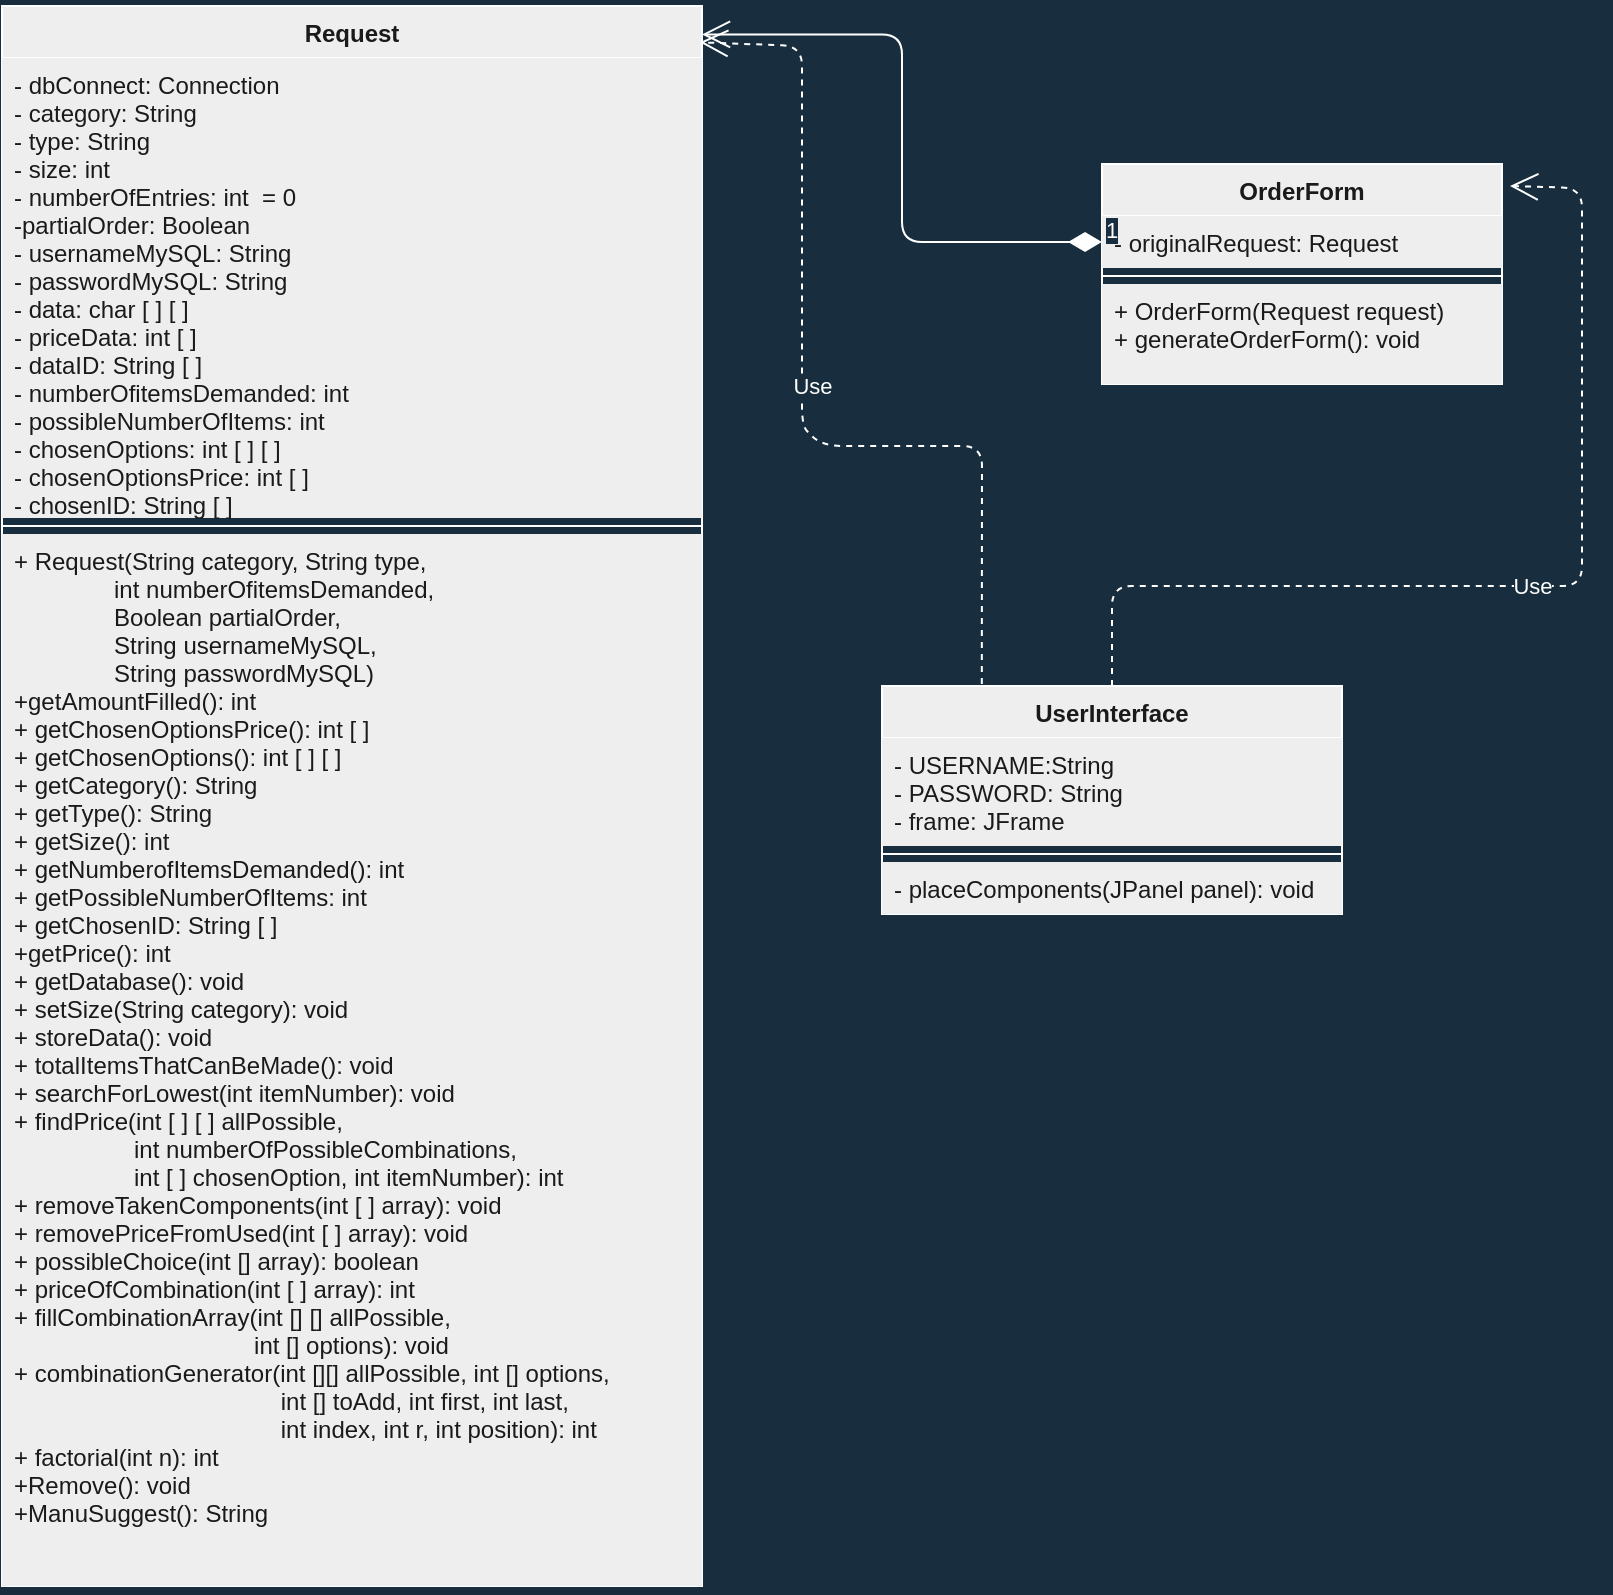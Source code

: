 <mxfile>
    <diagram id="2HQJwIc4DXmZJdzYK_6-" name="Page-1">
        <mxGraphModel dx="1538" dy="790" grid="1" gridSize="10" guides="1" tooltips="1" connect="1" arrows="1" fold="1" page="1" pageScale="1" pageWidth="850" pageHeight="1100" background="#182E3E" math="0" shadow="0">
            <root>
                <mxCell id="0"/>
                <mxCell id="1" parent="0"/>
                <mxCell id="2" value="Request" style="swimlane;fontStyle=1;align=center;verticalAlign=top;childLayout=stackLayout;horizontal=1;startSize=26;horizontalStack=0;resizeParent=1;resizeParentMax=0;resizeLast=0;collapsible=1;marginBottom=0;fillColor=#EEEEEE;strokeColor=#FFFFFF;fontColor=#1A1A1A;" parent="1" vertex="1">
                    <mxGeometry x="30" y="30" width="350" height="790" as="geometry"/>
                </mxCell>
                <mxCell id="3" value="- dbConnect: Connection&#10;- category: String&#10;- type: String&#10;- size: int&#10;- numberOfEntries: int  = 0&#10;-partialOrder: Boolean&#10;- usernameMySQL: String&#10;- passwordMySQL: String&#10;- data: char [ ] [ ]&#10;- priceData: int [ ]&#10;- dataID: String [ ] &#10;- numberOfitemsDemanded: int&#10;- possibleNumberOfItems: int&#10;- chosenOptions: int [ ] [ ]&#10;- chosenOptionsPrice: int [ ] &#10;- chosenID: String [ ]" style="text;align=left;verticalAlign=top;spacingLeft=4;spacingRight=4;overflow=hidden;rotatable=0;points=[[0,0.5],[1,0.5]];portConstraint=eastwest;fillColor=#EEEEEE;fontColor=#1A1A1A;" parent="2" vertex="1">
                    <mxGeometry y="26" width="350" height="230" as="geometry"/>
                </mxCell>
                <mxCell id="4" value="" style="line;strokeWidth=1;fillColor=none;align=left;verticalAlign=middle;spacingTop=-1;spacingLeft=3;spacingRight=3;rotatable=0;labelPosition=right;points=[];portConstraint=eastwest;labelBackgroundColor=#182E3E;strokeColor=#FFFFFF;fontColor=#1A1A1A;" parent="2" vertex="1">
                    <mxGeometry y="256" width="350" height="8" as="geometry"/>
                </mxCell>
                <mxCell id="5" value="+ Request(String category, String type,  &#10;               int numberOfitemsDemanded, &#10;               Boolean partialOrder,&#10;               String usernameMySQL, &#10;               String passwordMySQL)&#10;+getAmountFilled(): int&#10;+ getChosenOptionsPrice(): int [ ]&#10;+ getChosenOptions(): int [ ] [ ]&#10;+ getCategory(): String&#10;+ getType(): String&#10;+ getSize(): int &#10;+ getNumberofItemsDemanded(): int&#10;+ getPossibleNumberOfItems: int&#10;+ getChosenID: String [ ]&#10;+getPrice(): int&#10;+ getDatabase(): void&#10;+ setSize(String category): void&#10;+ storeData(): void&#10;+ totalItemsThatCanBeMade(): void&#10;+ searchForLowest(int itemNumber): void&#10;+ findPrice(int [ ] [ ] allPossible, &#10;                  int numberOfPossibleCombinations,&#10;                  int [ ] chosenOption, int itemNumber): int&#10;+ removeTakenComponents(int [ ] array): void&#10;+ removePriceFromUsed(int [ ] array): void&#10;+ possibleChoice(int [] array): boolean&#10;+ priceOfCombination(int [ ] array): int&#10;+ fillCombinationArray(int [] [] allPossible, &#10;                                    int [] options): void&#10;+ combinationGenerator(int [][] allPossible, int [] options,&#10;                                        int [] toAdd, int first, int last,&#10;                                        int index, int r, int position): int&#10;+ factorial(int n): int&#10;+Remove(): void&#10;+ManuSuggest(): String&#10;&#10;" style="text;strokeColor=none;align=left;verticalAlign=top;spacingLeft=4;spacingRight=4;overflow=hidden;rotatable=0;points=[[0,0.5],[1,0.5]];portConstraint=eastwest;fillColor=#EEEEEE;fontColor=#1A1A1A;" parent="2" vertex="1">
                    <mxGeometry y="264" width="350" height="526" as="geometry"/>
                </mxCell>
                <mxCell id="6" value="OrderForm" style="swimlane;fontStyle=1;align=center;verticalAlign=top;childLayout=stackLayout;horizontal=1;startSize=26;horizontalStack=0;resizeParent=1;resizeParentMax=0;resizeLast=0;collapsible=1;marginBottom=0;fillColor=#EEEEEE;strokeColor=#FFFFFF;fontColor=#1A1A1A;" parent="1" vertex="1">
                    <mxGeometry x="580" y="109" width="200" height="110" as="geometry"/>
                </mxCell>
                <mxCell id="7" value="- originalRequest: Request" style="text;strokeColor=none;align=left;verticalAlign=top;spacingLeft=4;spacingRight=4;overflow=hidden;rotatable=0;points=[[0,0.5],[1,0.5]];portConstraint=eastwest;fillColor=#EEEEEE;fontColor=#1A1A1A;" parent="6" vertex="1">
                    <mxGeometry y="26" width="200" height="26" as="geometry"/>
                </mxCell>
                <mxCell id="8" value="" style="line;strokeWidth=1;fillColor=none;align=left;verticalAlign=middle;spacingTop=-1;spacingLeft=3;spacingRight=3;rotatable=0;labelPosition=right;points=[];portConstraint=eastwest;labelBackgroundColor=#182E3E;strokeColor=#FFFFFF;fontColor=#1A1A1A;" parent="6" vertex="1">
                    <mxGeometry y="52" width="200" height="8" as="geometry"/>
                </mxCell>
                <mxCell id="9" value="+ OrderForm(Request request)&#10;+ generateOrderForm(): void&#10;" style="text;strokeColor=none;align=left;verticalAlign=top;spacingLeft=4;spacingRight=4;overflow=hidden;rotatable=0;points=[[0,0.5],[1,0.5]];portConstraint=eastwest;fillColor=#EEEEEE;fontColor=#1A1A1A;" parent="6" vertex="1">
                    <mxGeometry y="60" width="200" height="50" as="geometry"/>
                </mxCell>
                <mxCell id="14" value="UserInterface" style="swimlane;fontStyle=1;align=center;verticalAlign=top;childLayout=stackLayout;horizontal=1;startSize=26;horizontalStack=0;resizeParent=1;resizeParentMax=0;resizeLast=0;collapsible=1;marginBottom=0;fillColor=#EEEEEE;strokeColor=#FFFFFF;fontColor=#1A1A1A;" parent="1" vertex="1">
                    <mxGeometry x="470" y="370" width="230" height="114" as="geometry"/>
                </mxCell>
                <mxCell id="15" value="- USERNAME:String&#10;- PASSWORD: String&#10;- frame: JFrame&#10;" style="text;strokeColor=none;align=left;verticalAlign=top;spacingLeft=4;spacingRight=4;overflow=hidden;rotatable=0;points=[[0,0.5],[1,0.5]];portConstraint=eastwest;fillColor=#EEEEEE;fontColor=#1A1A1A;" parent="14" vertex="1">
                    <mxGeometry y="26" width="230" height="54" as="geometry"/>
                </mxCell>
                <mxCell id="16" value="" style="line;strokeWidth=1;fillColor=none;align=left;verticalAlign=middle;spacingTop=-1;spacingLeft=3;spacingRight=3;rotatable=0;labelPosition=right;points=[];portConstraint=eastwest;labelBackgroundColor=#182E3E;strokeColor=#FFFFFF;fontColor=#1A1A1A;" parent="14" vertex="1">
                    <mxGeometry y="80" width="230" height="8" as="geometry"/>
                </mxCell>
                <mxCell id="17" value="- placeComponents(JPanel panel): void" style="text;strokeColor=none;align=left;verticalAlign=top;spacingLeft=4;spacingRight=4;overflow=hidden;rotatable=0;points=[[0,0.5],[1,0.5]];portConstraint=eastwest;fillColor=#EEEEEE;fontColor=#1A1A1A;" parent="14" vertex="1">
                    <mxGeometry y="88" width="230" height="26" as="geometry"/>
                </mxCell>
                <mxCell id="21" value="1" style="endArrow=open;html=1;endSize=12;startArrow=diamondThin;startSize=14;startFill=1;edgeStyle=orthogonalEdgeStyle;align=left;verticalAlign=bottom;exitX=0;exitY=0.5;exitDx=0;exitDy=0;entryX=1;entryY=0.018;entryDx=0;entryDy=0;entryPerimeter=0;labelBackgroundColor=#182E3E;strokeColor=#FFFFFF;fontColor=#FFFFFF;" parent="1" source="7" target="2" edge="1">
                    <mxGeometry x="-1" y="3" relative="1" as="geometry">
                        <mxPoint x="390" y="370" as="sourcePoint"/>
                        <mxPoint x="550" y="370" as="targetPoint"/>
                    </mxGeometry>
                </mxCell>
                <mxCell id="25" value="Use" style="endArrow=open;endSize=12;dashed=1;html=1;entryX=0.997;entryY=0.023;entryDx=0;entryDy=0;entryPerimeter=0;exitX=0.217;exitY=-0.009;exitDx=0;exitDy=0;exitPerimeter=0;labelBackgroundColor=#182E3E;strokeColor=#FFFFFF;fontColor=#FFFFFF;" parent="1" source="14" target="2" edge="1">
                    <mxGeometry x="0.026" y="-5" width="160" relative="1" as="geometry">
                        <mxPoint x="530" y="410" as="sourcePoint"/>
                        <mxPoint x="690" y="410" as="targetPoint"/>
                        <Array as="points">
                            <mxPoint x="520" y="250"/>
                            <mxPoint x="440" y="250"/>
                            <mxPoint x="430" y="240"/>
                            <mxPoint x="430" y="50"/>
                        </Array>
                        <mxPoint as="offset"/>
                    </mxGeometry>
                </mxCell>
                <mxCell id="26" value="Use" style="endArrow=open;endSize=12;dashed=1;html=1;exitX=0.5;exitY=0;exitDx=0;exitDy=0;entryX=1.02;entryY=0.1;entryDx=0;entryDy=0;entryPerimeter=0;labelBackgroundColor=#182E3E;strokeColor=#FFFFFF;fontColor=#FFFFFF;" parent="1" source="14" target="6" edge="1">
                    <mxGeometry width="160" relative="1" as="geometry">
                        <mxPoint x="530" y="410" as="sourcePoint"/>
                        <mxPoint x="820" y="120" as="targetPoint"/>
                        <Array as="points">
                            <mxPoint x="585" y="320"/>
                            <mxPoint x="820" y="320"/>
                            <mxPoint x="820" y="121"/>
                        </Array>
                    </mxGeometry>
                </mxCell>
            </root>
        </mxGraphModel>
    </diagram>
</mxfile>